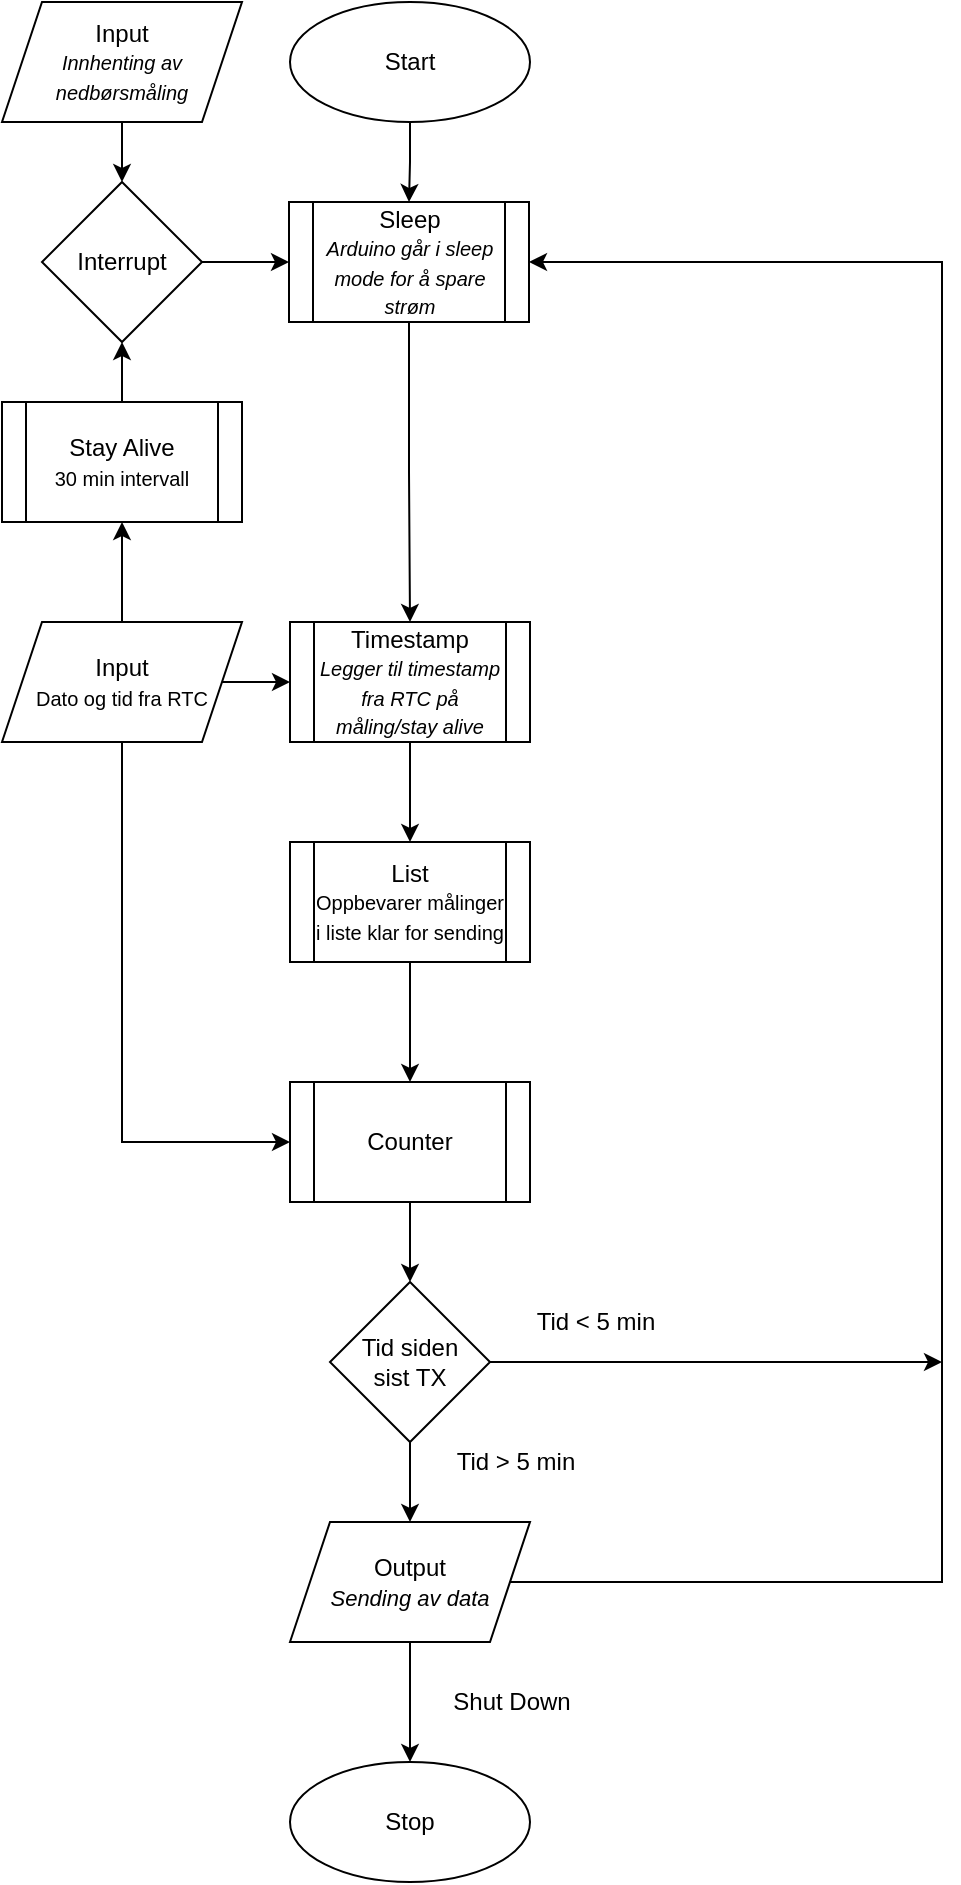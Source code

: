 <mxfile version="14.3.0" type="github">
  <diagram id="s1FAd_AgfW52bGK2yp9e" name="Page-1">
    <mxGraphModel dx="2062" dy="1132" grid="1" gridSize="10" guides="1" tooltips="1" connect="1" arrows="1" fold="1" page="1" pageScale="1" pageWidth="827" pageHeight="1169" math="0" shadow="0">
      <root>
        <mxCell id="0" />
        <mxCell id="1" parent="0" />
        <mxCell id="7A7k3l-eWq-D_Lx36ons-3" value="" style="edgeStyle=orthogonalEdgeStyle;rounded=0;orthogonalLoop=1;jettySize=auto;html=1;" edge="1" parent="1" source="KXGbyRWlH0LsL0UsSs6D-1" target="7A7k3l-eWq-D_Lx36ons-2">
          <mxGeometry relative="1" as="geometry" />
        </mxCell>
        <mxCell id="KXGbyRWlH0LsL0UsSs6D-1" value="Start" style="ellipse;whiteSpace=wrap;html=1;" parent="1" vertex="1">
          <mxGeometry x="354" y="60" width="120" height="60" as="geometry" />
        </mxCell>
        <mxCell id="KXGbyRWlH0LsL0UsSs6D-2" value="Stop" style="ellipse;whiteSpace=wrap;html=1;" parent="1" vertex="1">
          <mxGeometry x="354" y="940" width="120" height="60" as="geometry" />
        </mxCell>
        <mxCell id="7A7k3l-eWq-D_Lx36ons-27" style="edgeStyle=orthogonalEdgeStyle;rounded=0;orthogonalLoop=1;jettySize=auto;html=1;entryX=1;entryY=0.5;entryDx=0;entryDy=0;" edge="1" parent="1" source="KXGbyRWlH0LsL0UsSs6D-8" target="7A7k3l-eWq-D_Lx36ons-2">
          <mxGeometry relative="1" as="geometry">
            <Array as="points">
              <mxPoint x="680" y="850" />
              <mxPoint x="680" y="190" />
            </Array>
          </mxGeometry>
        </mxCell>
        <mxCell id="7A7k3l-eWq-D_Lx36ons-28" value="" style="edgeStyle=orthogonalEdgeStyle;rounded=0;orthogonalLoop=1;jettySize=auto;html=1;" edge="1" parent="1" source="KXGbyRWlH0LsL0UsSs6D-8" target="KXGbyRWlH0LsL0UsSs6D-2">
          <mxGeometry relative="1" as="geometry" />
        </mxCell>
        <mxCell id="KXGbyRWlH0LsL0UsSs6D-8" value="Output&lt;br&gt;&lt;i&gt;&lt;font style=&quot;font-size: 11px&quot;&gt;Sending av data&lt;/font&gt;&lt;/i&gt;" style="shape=parallelogram;perimeter=parallelogramPerimeter;whiteSpace=wrap;html=1;fixedSize=1;" parent="1" vertex="1">
          <mxGeometry x="354" y="820" width="120" height="60" as="geometry" />
        </mxCell>
        <mxCell id="7A7k3l-eWq-D_Lx36ons-17" value="" style="edgeStyle=orthogonalEdgeStyle;rounded=0;orthogonalLoop=1;jettySize=auto;html=1;" edge="1" parent="1" source="zzjIF3lNwweGvg3sCjhe-1" target="zzjIF3lNwweGvg3sCjhe-6">
          <mxGeometry relative="1" as="geometry" />
        </mxCell>
        <mxCell id="zzjIF3lNwweGvg3sCjhe-1" value="Timestamp&lt;br style=&quot;font-size: 10px&quot;&gt;&lt;font size=&quot;1&quot;&gt;&lt;i&gt;Legger til timestamp fra RTC på måling/stay alive&lt;/i&gt;&lt;/font&gt;" style="shape=process;whiteSpace=wrap;html=1;backgroundOutline=1;" parent="1" vertex="1">
          <mxGeometry x="354" y="370" width="120" height="60" as="geometry" />
        </mxCell>
        <mxCell id="7A7k3l-eWq-D_Lx36ons-18" value="" style="edgeStyle=orthogonalEdgeStyle;rounded=0;orthogonalLoop=1;jettySize=auto;html=1;" edge="1" parent="1" source="zzjIF3lNwweGvg3sCjhe-6" target="7A7k3l-eWq-D_Lx36ons-9">
          <mxGeometry relative="1" as="geometry" />
        </mxCell>
        <mxCell id="zzjIF3lNwweGvg3sCjhe-6" value="List&lt;br style=&quot;font-size: 10px&quot;&gt;&lt;font size=&quot;1&quot;&gt;Oppbevarer målinger i liste klar for sending&lt;/font&gt;" style="shape=process;whiteSpace=wrap;html=1;backgroundOutline=1;" parent="1" vertex="1">
          <mxGeometry x="354" y="480" width="120" height="60" as="geometry" />
        </mxCell>
        <mxCell id="7A7k3l-eWq-D_Lx36ons-12" value="" style="edgeStyle=orthogonalEdgeStyle;rounded=0;orthogonalLoop=1;jettySize=auto;html=1;" edge="1" parent="1" source="7A7k3l-eWq-D_Lx36ons-1" target="7A7k3l-eWq-D_Lx36ons-5">
          <mxGeometry relative="1" as="geometry" />
        </mxCell>
        <mxCell id="7A7k3l-eWq-D_Lx36ons-1" value="Input&lt;br&gt;&lt;i&gt;&lt;font style=&quot;font-size: 10px&quot;&gt;Innhenting av nedbørsmåling&lt;/font&gt;&lt;/i&gt;" style="shape=parallelogram;perimeter=parallelogramPerimeter;whiteSpace=wrap;html=1;fixedSize=1;" vertex="1" parent="1">
          <mxGeometry x="210" y="60" width="120" height="60" as="geometry" />
        </mxCell>
        <mxCell id="7A7k3l-eWq-D_Lx36ons-47" style="edgeStyle=orthogonalEdgeStyle;rounded=0;orthogonalLoop=1;jettySize=auto;html=1;entryX=0.5;entryY=0;entryDx=0;entryDy=0;" edge="1" parent="1" source="7A7k3l-eWq-D_Lx36ons-2" target="zzjIF3lNwweGvg3sCjhe-1">
          <mxGeometry relative="1" as="geometry" />
        </mxCell>
        <mxCell id="7A7k3l-eWq-D_Lx36ons-2" value="&lt;span&gt;Sleep&lt;/span&gt;&lt;br&gt;&lt;i&gt;&lt;font style=&quot;font-size: 10px&quot;&gt;Arduino går i sleep mode for å spare strøm&lt;/font&gt;&lt;/i&gt;" style="shape=process;whiteSpace=wrap;html=1;backgroundOutline=1;" vertex="1" parent="1">
          <mxGeometry x="353.5" y="160" width="120" height="60" as="geometry" />
        </mxCell>
        <mxCell id="7A7k3l-eWq-D_Lx36ons-15" value="" style="edgeStyle=orthogonalEdgeStyle;rounded=0;orthogonalLoop=1;jettySize=auto;html=1;" edge="1" parent="1" source="7A7k3l-eWq-D_Lx36ons-4" target="zzjIF3lNwweGvg3sCjhe-1">
          <mxGeometry relative="1" as="geometry" />
        </mxCell>
        <mxCell id="7A7k3l-eWq-D_Lx36ons-37" style="edgeStyle=orthogonalEdgeStyle;rounded=0;orthogonalLoop=1;jettySize=auto;html=1;entryX=0;entryY=0.5;entryDx=0;entryDy=0;" edge="1" parent="1" source="7A7k3l-eWq-D_Lx36ons-4" target="7A7k3l-eWq-D_Lx36ons-9">
          <mxGeometry relative="1" as="geometry">
            <mxPoint x="580" y="640" as="targetPoint" />
            <Array as="points">
              <mxPoint x="270" y="630" />
            </Array>
          </mxGeometry>
        </mxCell>
        <mxCell id="7A7k3l-eWq-D_Lx36ons-41" value="" style="edgeStyle=orthogonalEdgeStyle;rounded=0;orthogonalLoop=1;jettySize=auto;html=1;" edge="1" parent="1" source="7A7k3l-eWq-D_Lx36ons-4" target="7A7k3l-eWq-D_Lx36ons-40">
          <mxGeometry relative="1" as="geometry" />
        </mxCell>
        <mxCell id="7A7k3l-eWq-D_Lx36ons-4" value="Input&lt;br style=&quot;font-size: 10px&quot;&gt;&lt;font size=&quot;1&quot;&gt;Dato og tid fra RTC&lt;/font&gt;" style="shape=parallelogram;perimeter=parallelogramPerimeter;whiteSpace=wrap;html=1;fixedSize=1;" vertex="1" parent="1">
          <mxGeometry x="210" y="370" width="120" height="60" as="geometry" />
        </mxCell>
        <mxCell id="7A7k3l-eWq-D_Lx36ons-6" value="" style="edgeStyle=orthogonalEdgeStyle;rounded=0;orthogonalLoop=1;jettySize=auto;html=1;" edge="1" parent="1" source="7A7k3l-eWq-D_Lx36ons-5" target="7A7k3l-eWq-D_Lx36ons-2">
          <mxGeometry relative="1" as="geometry" />
        </mxCell>
        <mxCell id="7A7k3l-eWq-D_Lx36ons-5" value="Interrupt" style="rhombus;whiteSpace=wrap;html=1;" vertex="1" parent="1">
          <mxGeometry x="230" y="150" width="80" height="80" as="geometry" />
        </mxCell>
        <mxCell id="7A7k3l-eWq-D_Lx36ons-24" value="" style="edgeStyle=orthogonalEdgeStyle;rounded=0;orthogonalLoop=1;jettySize=auto;html=1;" edge="1" parent="1" source="7A7k3l-eWq-D_Lx36ons-9" target="7A7k3l-eWq-D_Lx36ons-23">
          <mxGeometry relative="1" as="geometry" />
        </mxCell>
        <mxCell id="7A7k3l-eWq-D_Lx36ons-9" value="Counter" style="shape=process;whiteSpace=wrap;html=1;backgroundOutline=1;" vertex="1" parent="1">
          <mxGeometry x="354" y="600" width="120" height="60" as="geometry" />
        </mxCell>
        <mxCell id="7A7k3l-eWq-D_Lx36ons-25" value="" style="edgeStyle=orthogonalEdgeStyle;rounded=0;orthogonalLoop=1;jettySize=auto;html=1;" edge="1" parent="1" source="7A7k3l-eWq-D_Lx36ons-23" target="KXGbyRWlH0LsL0UsSs6D-8">
          <mxGeometry relative="1" as="geometry" />
        </mxCell>
        <mxCell id="7A7k3l-eWq-D_Lx36ons-31" style="edgeStyle=orthogonalEdgeStyle;rounded=0;orthogonalLoop=1;jettySize=auto;html=1;" edge="1" parent="1" source="7A7k3l-eWq-D_Lx36ons-23">
          <mxGeometry relative="1" as="geometry">
            <mxPoint x="680" y="740" as="targetPoint" />
          </mxGeometry>
        </mxCell>
        <mxCell id="7A7k3l-eWq-D_Lx36ons-23" value="Tid siden&lt;br&gt;sist TX" style="rhombus;whiteSpace=wrap;html=1;" vertex="1" parent="1">
          <mxGeometry x="374" y="700" width="80" height="80" as="geometry" />
        </mxCell>
        <mxCell id="7A7k3l-eWq-D_Lx36ons-26" value="Tid &amp;gt; 5 min" style="text;html=1;strokeColor=none;fillColor=none;align=center;verticalAlign=middle;whiteSpace=wrap;rounded=0;" vertex="1" parent="1">
          <mxGeometry x="434" y="780" width="66" height="20" as="geometry" />
        </mxCell>
        <mxCell id="7A7k3l-eWq-D_Lx36ons-29" value="Shut Down" style="text;html=1;strokeColor=none;fillColor=none;align=center;verticalAlign=middle;whiteSpace=wrap;rounded=0;" vertex="1" parent="1">
          <mxGeometry x="430" y="900" width="70" height="20" as="geometry" />
        </mxCell>
        <mxCell id="7A7k3l-eWq-D_Lx36ons-32" value="Tid &amp;lt; 5 min" style="text;html=1;strokeColor=none;fillColor=none;align=center;verticalAlign=middle;whiteSpace=wrap;rounded=0;" vertex="1" parent="1">
          <mxGeometry x="474" y="710" width="66" height="20" as="geometry" />
        </mxCell>
        <mxCell id="7A7k3l-eWq-D_Lx36ons-42" value="" style="edgeStyle=orthogonalEdgeStyle;rounded=0;orthogonalLoop=1;jettySize=auto;html=1;" edge="1" parent="1" source="7A7k3l-eWq-D_Lx36ons-40" target="7A7k3l-eWq-D_Lx36ons-5">
          <mxGeometry relative="1" as="geometry" />
        </mxCell>
        <mxCell id="7A7k3l-eWq-D_Lx36ons-40" value="Stay Alive&lt;br style=&quot;font-size: 10px&quot;&gt;&lt;font size=&quot;1&quot;&gt;30 min intervall&lt;/font&gt;" style="shape=process;whiteSpace=wrap;html=1;backgroundOutline=1;" vertex="1" parent="1">
          <mxGeometry x="210" y="260" width="120" height="60" as="geometry" />
        </mxCell>
      </root>
    </mxGraphModel>
  </diagram>
</mxfile>
